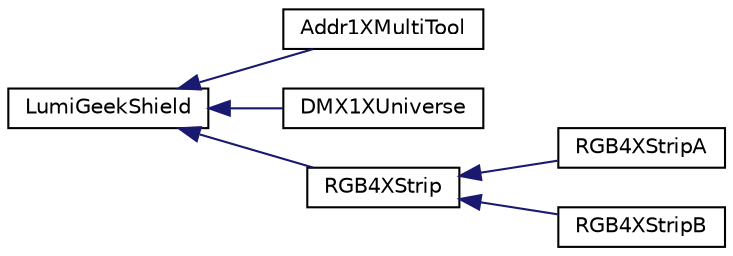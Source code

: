 digraph "Graphical Class Hierarchy"
{
  edge [fontname="Helvetica",fontsize="10",labelfontname="Helvetica",labelfontsize="10"];
  node [fontname="Helvetica",fontsize="10",shape=record];
  rankdir="LR";
  Node1 [label="LumiGeekShield",height=0.2,width=0.4,color="black", fillcolor="white", style="filled",URL="$class_lumi_geek_shield.html"];
  Node1 -> Node2 [dir="back",color="midnightblue",fontsize="10",style="solid",fontname="Helvetica"];
  Node2 [label="Addr1XMultiTool",height=0.2,width=0.4,color="black", fillcolor="white", style="filled",URL="$class_addr1_x_multi_tool.html"];
  Node1 -> Node3 [dir="back",color="midnightblue",fontsize="10",style="solid",fontname="Helvetica"];
  Node3 [label="DMX1XUniverse",height=0.2,width=0.4,color="black", fillcolor="white", style="filled",URL="$class_d_m_x1_x_universe.html"];
  Node1 -> Node4 [dir="back",color="midnightblue",fontsize="10",style="solid",fontname="Helvetica"];
  Node4 [label="RGB4XStrip",height=0.2,width=0.4,color="black", fillcolor="white", style="filled",URL="$class_r_g_b4_x_strip.html"];
  Node4 -> Node5 [dir="back",color="midnightblue",fontsize="10",style="solid",fontname="Helvetica"];
  Node5 [label="RGB4XStripA",height=0.2,width=0.4,color="black", fillcolor="white", style="filled",URL="$class_r_g_b4_x_strip_a.html"];
  Node4 -> Node6 [dir="back",color="midnightblue",fontsize="10",style="solid",fontname="Helvetica"];
  Node6 [label="RGB4XStripB",height=0.2,width=0.4,color="black", fillcolor="white", style="filled",URL="$class_r_g_b4_x_strip_b.html"];
}
